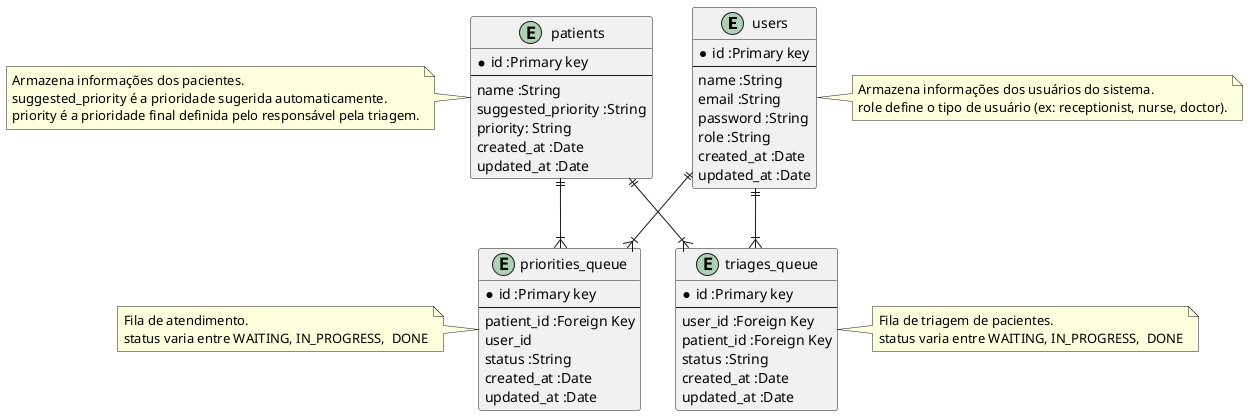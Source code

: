 @startuml

entity users{
	*id :Primary key
	--
	name :String
	email :String
	password :String
	role :String
	created_at :Date
	updated_at :Date
}

note right of users
  Armazena informações dos usuários do sistema.
  role define o tipo de usuário (ex: receptionist, nurse, doctor).
end note

entity patients{
	*id :Primary key
	--
	name :String
	suggested_priority :String
	priority: String
    created_at :Date
    updated_at :Date	
}

note left of patients
  Armazena informações dos pacientes.
  suggested_priority é a prioridade sugerida automaticamente.
  priority é a prioridade final definida pelo responsável pela triagem.
end note

entity triages_queue{
    *id :Primary key
	--
	user_id :Foreign Key
	patient_id :Foreign Key
	status :String
    created_at :Date
    updated_at :Date
}

note right of triages_queue
  Fila de triagem de pacientes.
  status varia entre WAITING, IN_PROGRESS,  DONE
end note

entity priorities_queue{
    *id :Primary key
	--
	patient_id :Foreign Key
	user_id
	status :String
    created_at :Date
    updated_at :Date
}

note left of priorities_queue
  Fila de atendimento.
  status varia entre WAITING, IN_PROGRESS,  DONE
end note

users ||--|{ triages_queue
patients ||--|{ triages_queue

users ||--|{ priorities_queue
patients ||--|{ priorities_queue

@enduml


